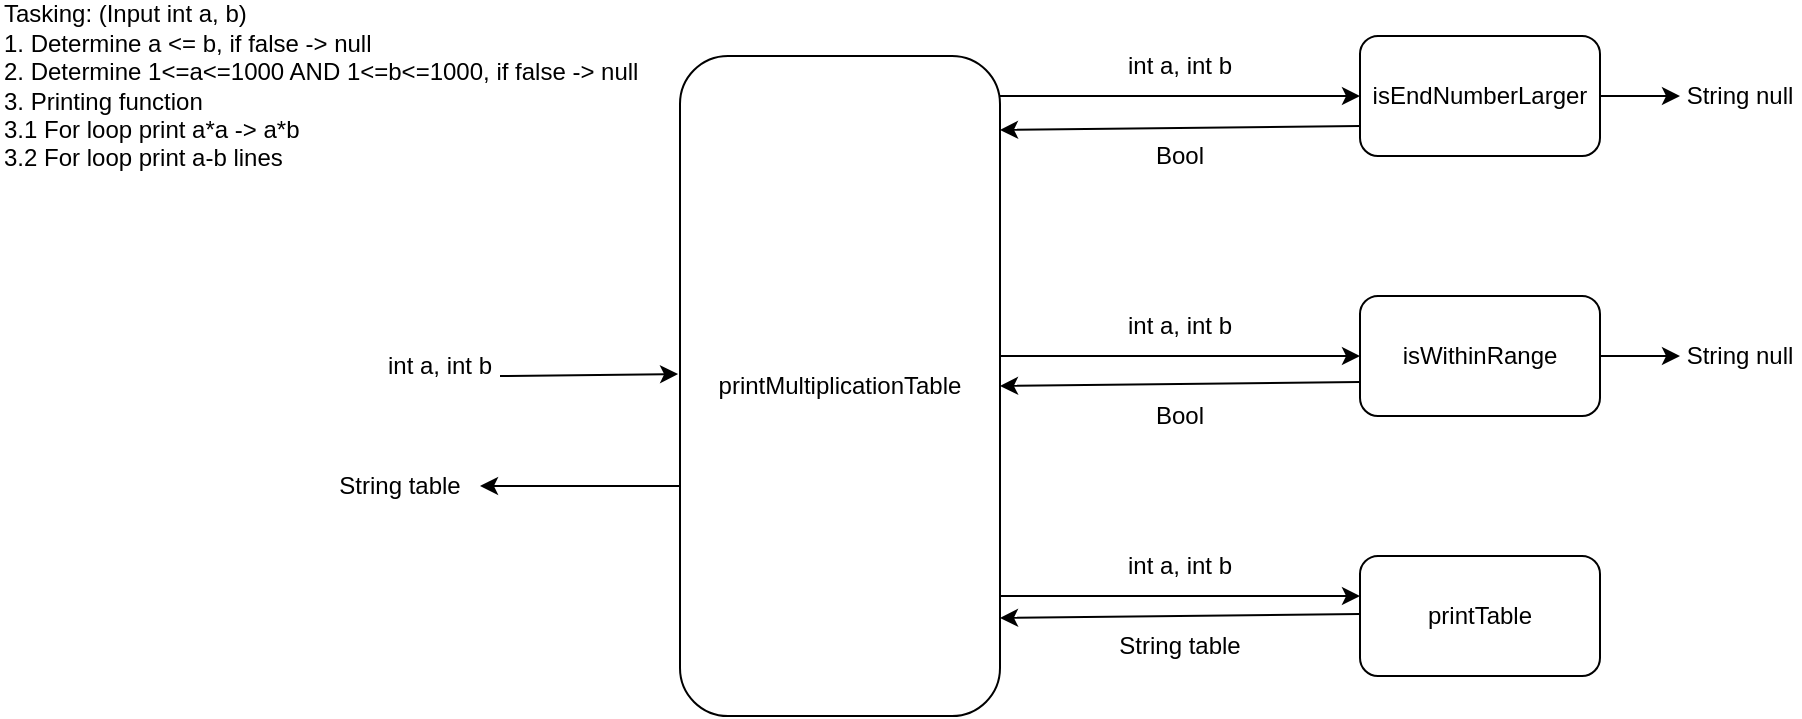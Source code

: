 <mxfile version="15.5.5" type="github">
  <diagram id="jw5Gknr87ESiY9hvoRZv" name="Page-1">
    <mxGraphModel dx="1186" dy="504" grid="1" gridSize="10" guides="1" tooltips="1" connect="1" arrows="1" fold="1" page="1" pageScale="1" pageWidth="1654" pageHeight="1169" math="0" shadow="0">
      <root>
        <mxCell id="0" />
        <mxCell id="1" parent="0" />
        <mxCell id="yLMO9j1-ENURAFqj986H-1" value="Tasking: (Input int a, b)&lt;br&gt;1. Determine a &amp;lt;= b, if false -&amp;gt; null&lt;br&gt;2. Determine 1&amp;lt;=a&amp;lt;=1000 AND 1&amp;lt;=b&amp;lt;=1000, if false -&amp;gt; null&lt;br&gt;3. Printing function&lt;br&gt;3.1 For loop print a*a -&amp;gt; a*b&lt;br&gt;3.2 For loop print a-b lines" style="text;html=1;strokeColor=none;fillColor=none;align=left;verticalAlign=middle;whiteSpace=wrap;rounded=0;" vertex="1" parent="1">
          <mxGeometry x="40" y="90" width="330" height="30" as="geometry" />
        </mxCell>
        <mxCell id="yLMO9j1-ENURAFqj986H-2" value="printMultiplicationTable" style="rounded=1;whiteSpace=wrap;html=1;align=center;" vertex="1" parent="1">
          <mxGeometry x="380" y="90" width="160" height="330" as="geometry" />
        </mxCell>
        <mxCell id="yLMO9j1-ENURAFqj986H-3" value="isEndNumberLarger" style="rounded=1;whiteSpace=wrap;html=1;align=center;" vertex="1" parent="1">
          <mxGeometry x="720" y="80" width="120" height="60" as="geometry" />
        </mxCell>
        <mxCell id="yLMO9j1-ENURAFqj986H-4" value="isWithinRange" style="rounded=1;whiteSpace=wrap;html=1;align=center;" vertex="1" parent="1">
          <mxGeometry x="720" y="210" width="120" height="60" as="geometry" />
        </mxCell>
        <mxCell id="yLMO9j1-ENURAFqj986H-5" value="printTable" style="rounded=1;whiteSpace=wrap;html=1;align=center;" vertex="1" parent="1">
          <mxGeometry x="720" y="340" width="120" height="60" as="geometry" />
        </mxCell>
        <mxCell id="yLMO9j1-ENURAFqj986H-7" value="int a, int b" style="text;html=1;strokeColor=none;fillColor=none;align=center;verticalAlign=middle;whiteSpace=wrap;rounded=0;" vertex="1" parent="1">
          <mxGeometry x="230" y="230" width="60" height="30" as="geometry" />
        </mxCell>
        <mxCell id="yLMO9j1-ENURAFqj986H-8" value="" style="endArrow=classic;html=1;rounded=0;entryX=-0.006;entryY=0.482;entryDx=0;entryDy=0;entryPerimeter=0;" edge="1" parent="1" target="yLMO9j1-ENURAFqj986H-2">
          <mxGeometry width="50" height="50" relative="1" as="geometry">
            <mxPoint x="290" y="250" as="sourcePoint" />
            <mxPoint x="340" y="200" as="targetPoint" />
          </mxGeometry>
        </mxCell>
        <mxCell id="yLMO9j1-ENURAFqj986H-9" value="int a, int b" style="text;html=1;strokeColor=none;fillColor=none;align=center;verticalAlign=middle;whiteSpace=wrap;rounded=0;" vertex="1" parent="1">
          <mxGeometry x="600" y="80" width="60" height="30" as="geometry" />
        </mxCell>
        <mxCell id="yLMO9j1-ENURAFqj986H-11" value="" style="endArrow=classic;html=1;rounded=0;entryX=0;entryY=0.5;entryDx=0;entryDy=0;" edge="1" parent="1" target="yLMO9j1-ENURAFqj986H-3">
          <mxGeometry width="50" height="50" relative="1" as="geometry">
            <mxPoint x="540" y="110" as="sourcePoint" />
            <mxPoint x="590" y="60" as="targetPoint" />
          </mxGeometry>
        </mxCell>
        <mxCell id="yLMO9j1-ENURAFqj986H-12" value="" style="endArrow=classic;html=1;rounded=0;" edge="1" parent="1" target="yLMO9j1-ENURAFqj986H-13">
          <mxGeometry width="50" height="50" relative="1" as="geometry">
            <mxPoint x="840" y="110" as="sourcePoint" />
            <mxPoint x="900" y="110" as="targetPoint" />
          </mxGeometry>
        </mxCell>
        <mxCell id="yLMO9j1-ENURAFqj986H-13" value="String null" style="text;html=1;strokeColor=none;fillColor=none;align=center;verticalAlign=middle;whiteSpace=wrap;rounded=0;" vertex="1" parent="1">
          <mxGeometry x="880" y="95" width="60" height="30" as="geometry" />
        </mxCell>
        <mxCell id="yLMO9j1-ENURAFqj986H-14" value="" style="endArrow=classic;html=1;rounded=0;" edge="1" target="yLMO9j1-ENURAFqj986H-15" parent="1">
          <mxGeometry width="50" height="50" relative="1" as="geometry">
            <mxPoint x="840" y="240" as="sourcePoint" />
            <mxPoint x="900" y="240" as="targetPoint" />
          </mxGeometry>
        </mxCell>
        <mxCell id="yLMO9j1-ENURAFqj986H-15" value="String null" style="text;html=1;strokeColor=none;fillColor=none;align=center;verticalAlign=middle;whiteSpace=wrap;rounded=0;" vertex="1" parent="1">
          <mxGeometry x="880" y="225" width="60" height="30" as="geometry" />
        </mxCell>
        <mxCell id="yLMO9j1-ENURAFqj986H-17" value="int a, int b" style="text;html=1;strokeColor=none;fillColor=none;align=center;verticalAlign=middle;whiteSpace=wrap;rounded=0;" vertex="1" parent="1">
          <mxGeometry x="600" y="210" width="60" height="30" as="geometry" />
        </mxCell>
        <mxCell id="yLMO9j1-ENURAFqj986H-18" value="" style="endArrow=classic;html=1;rounded=0;entryX=0;entryY=0.5;entryDx=0;entryDy=0;" edge="1" parent="1">
          <mxGeometry width="50" height="50" relative="1" as="geometry">
            <mxPoint x="540" y="240" as="sourcePoint" />
            <mxPoint x="720" y="240" as="targetPoint" />
          </mxGeometry>
        </mxCell>
        <mxCell id="yLMO9j1-ENURAFqj986H-19" value="int a, int b" style="text;html=1;strokeColor=none;fillColor=none;align=center;verticalAlign=middle;whiteSpace=wrap;rounded=0;" vertex="1" parent="1">
          <mxGeometry x="600" y="330" width="60" height="30" as="geometry" />
        </mxCell>
        <mxCell id="yLMO9j1-ENURAFqj986H-20" value="" style="endArrow=classic;html=1;rounded=0;entryX=0;entryY=0.5;entryDx=0;entryDy=0;" edge="1" parent="1">
          <mxGeometry width="50" height="50" relative="1" as="geometry">
            <mxPoint x="540" y="360" as="sourcePoint" />
            <mxPoint x="720" y="360" as="targetPoint" />
          </mxGeometry>
        </mxCell>
        <mxCell id="yLMO9j1-ENURAFqj986H-21" value="" style="endArrow=classic;html=1;rounded=0;" edge="1" parent="1">
          <mxGeometry width="50" height="50" relative="1" as="geometry">
            <mxPoint x="380" y="305" as="sourcePoint" />
            <mxPoint x="280" y="305" as="targetPoint" />
          </mxGeometry>
        </mxCell>
        <mxCell id="yLMO9j1-ENURAFqj986H-22" value="String table" style="text;html=1;strokeColor=none;fillColor=none;align=center;verticalAlign=middle;whiteSpace=wrap;rounded=0;" vertex="1" parent="1">
          <mxGeometry x="200" y="290" width="80" height="30" as="geometry" />
        </mxCell>
        <mxCell id="yLMO9j1-ENURAFqj986H-23" value="" style="endArrow=classic;html=1;rounded=0;entryX=1;entryY=0.112;entryDx=0;entryDy=0;entryPerimeter=0;exitX=0;exitY=0.75;exitDx=0;exitDy=0;" edge="1" parent="1" source="yLMO9j1-ENURAFqj986H-3" target="yLMO9j1-ENURAFqj986H-2">
          <mxGeometry width="50" height="50" relative="1" as="geometry">
            <mxPoint x="670" y="125" as="sourcePoint" />
            <mxPoint x="720" y="155" as="targetPoint" />
          </mxGeometry>
        </mxCell>
        <mxCell id="yLMO9j1-ENURAFqj986H-24" value="Bool" style="text;html=1;strokeColor=none;fillColor=none;align=center;verticalAlign=middle;whiteSpace=wrap;rounded=0;" vertex="1" parent="1">
          <mxGeometry x="600" y="125" width="60" height="30" as="geometry" />
        </mxCell>
        <mxCell id="yLMO9j1-ENURAFqj986H-25" value="Bool" style="text;html=1;strokeColor=none;fillColor=none;align=center;verticalAlign=middle;whiteSpace=wrap;rounded=0;" vertex="1" parent="1">
          <mxGeometry x="600" y="255" width="60" height="30" as="geometry" />
        </mxCell>
        <mxCell id="yLMO9j1-ENURAFqj986H-28" value="" style="endArrow=classic;html=1;rounded=0;entryX=1;entryY=0.112;entryDx=0;entryDy=0;entryPerimeter=0;exitX=0;exitY=0.75;exitDx=0;exitDy=0;" edge="1" parent="1">
          <mxGeometry width="50" height="50" relative="1" as="geometry">
            <mxPoint x="720" y="253.04" as="sourcePoint" />
            <mxPoint x="540" y="255.0" as="targetPoint" />
          </mxGeometry>
        </mxCell>
        <mxCell id="yLMO9j1-ENURAFqj986H-29" value="" style="endArrow=classic;html=1;rounded=0;entryX=1;entryY=0.112;entryDx=0;entryDy=0;entryPerimeter=0;exitX=0;exitY=0.75;exitDx=0;exitDy=0;" edge="1" parent="1">
          <mxGeometry width="50" height="50" relative="1" as="geometry">
            <mxPoint x="720" y="369.02" as="sourcePoint" />
            <mxPoint x="540" y="370.98" as="targetPoint" />
          </mxGeometry>
        </mxCell>
        <mxCell id="yLMO9j1-ENURAFqj986H-31" value="String table" style="text;html=1;strokeColor=none;fillColor=none;align=center;verticalAlign=middle;whiteSpace=wrap;rounded=0;" vertex="1" parent="1">
          <mxGeometry x="595" y="370" width="70" height="30" as="geometry" />
        </mxCell>
      </root>
    </mxGraphModel>
  </diagram>
</mxfile>
